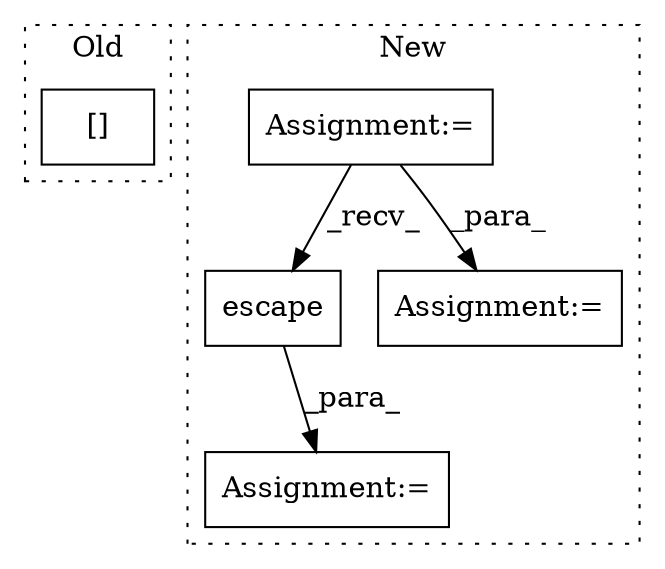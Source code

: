 digraph G {
subgraph cluster0 {
1 [label="[]" a="2" s="9432,9451" l="12,1" shape="box"];
label = "Old";
style="dotted";
}
subgraph cluster1 {
2 [label="escape" a="32" s="9237,9249" l="7,1" shape="box"];
3 [label="Assignment:=" a="7" s="8920" l="4" shape="box"];
4 [label="Assignment:=" a="7" s="9231" l="1" shape="box"];
5 [label="Assignment:=" a="7" s="9844" l="1" shape="box"];
label = "New";
style="dotted";
}
2 -> 4 [label="_para_"];
3 -> 5 [label="_para_"];
3 -> 2 [label="_recv_"];
}